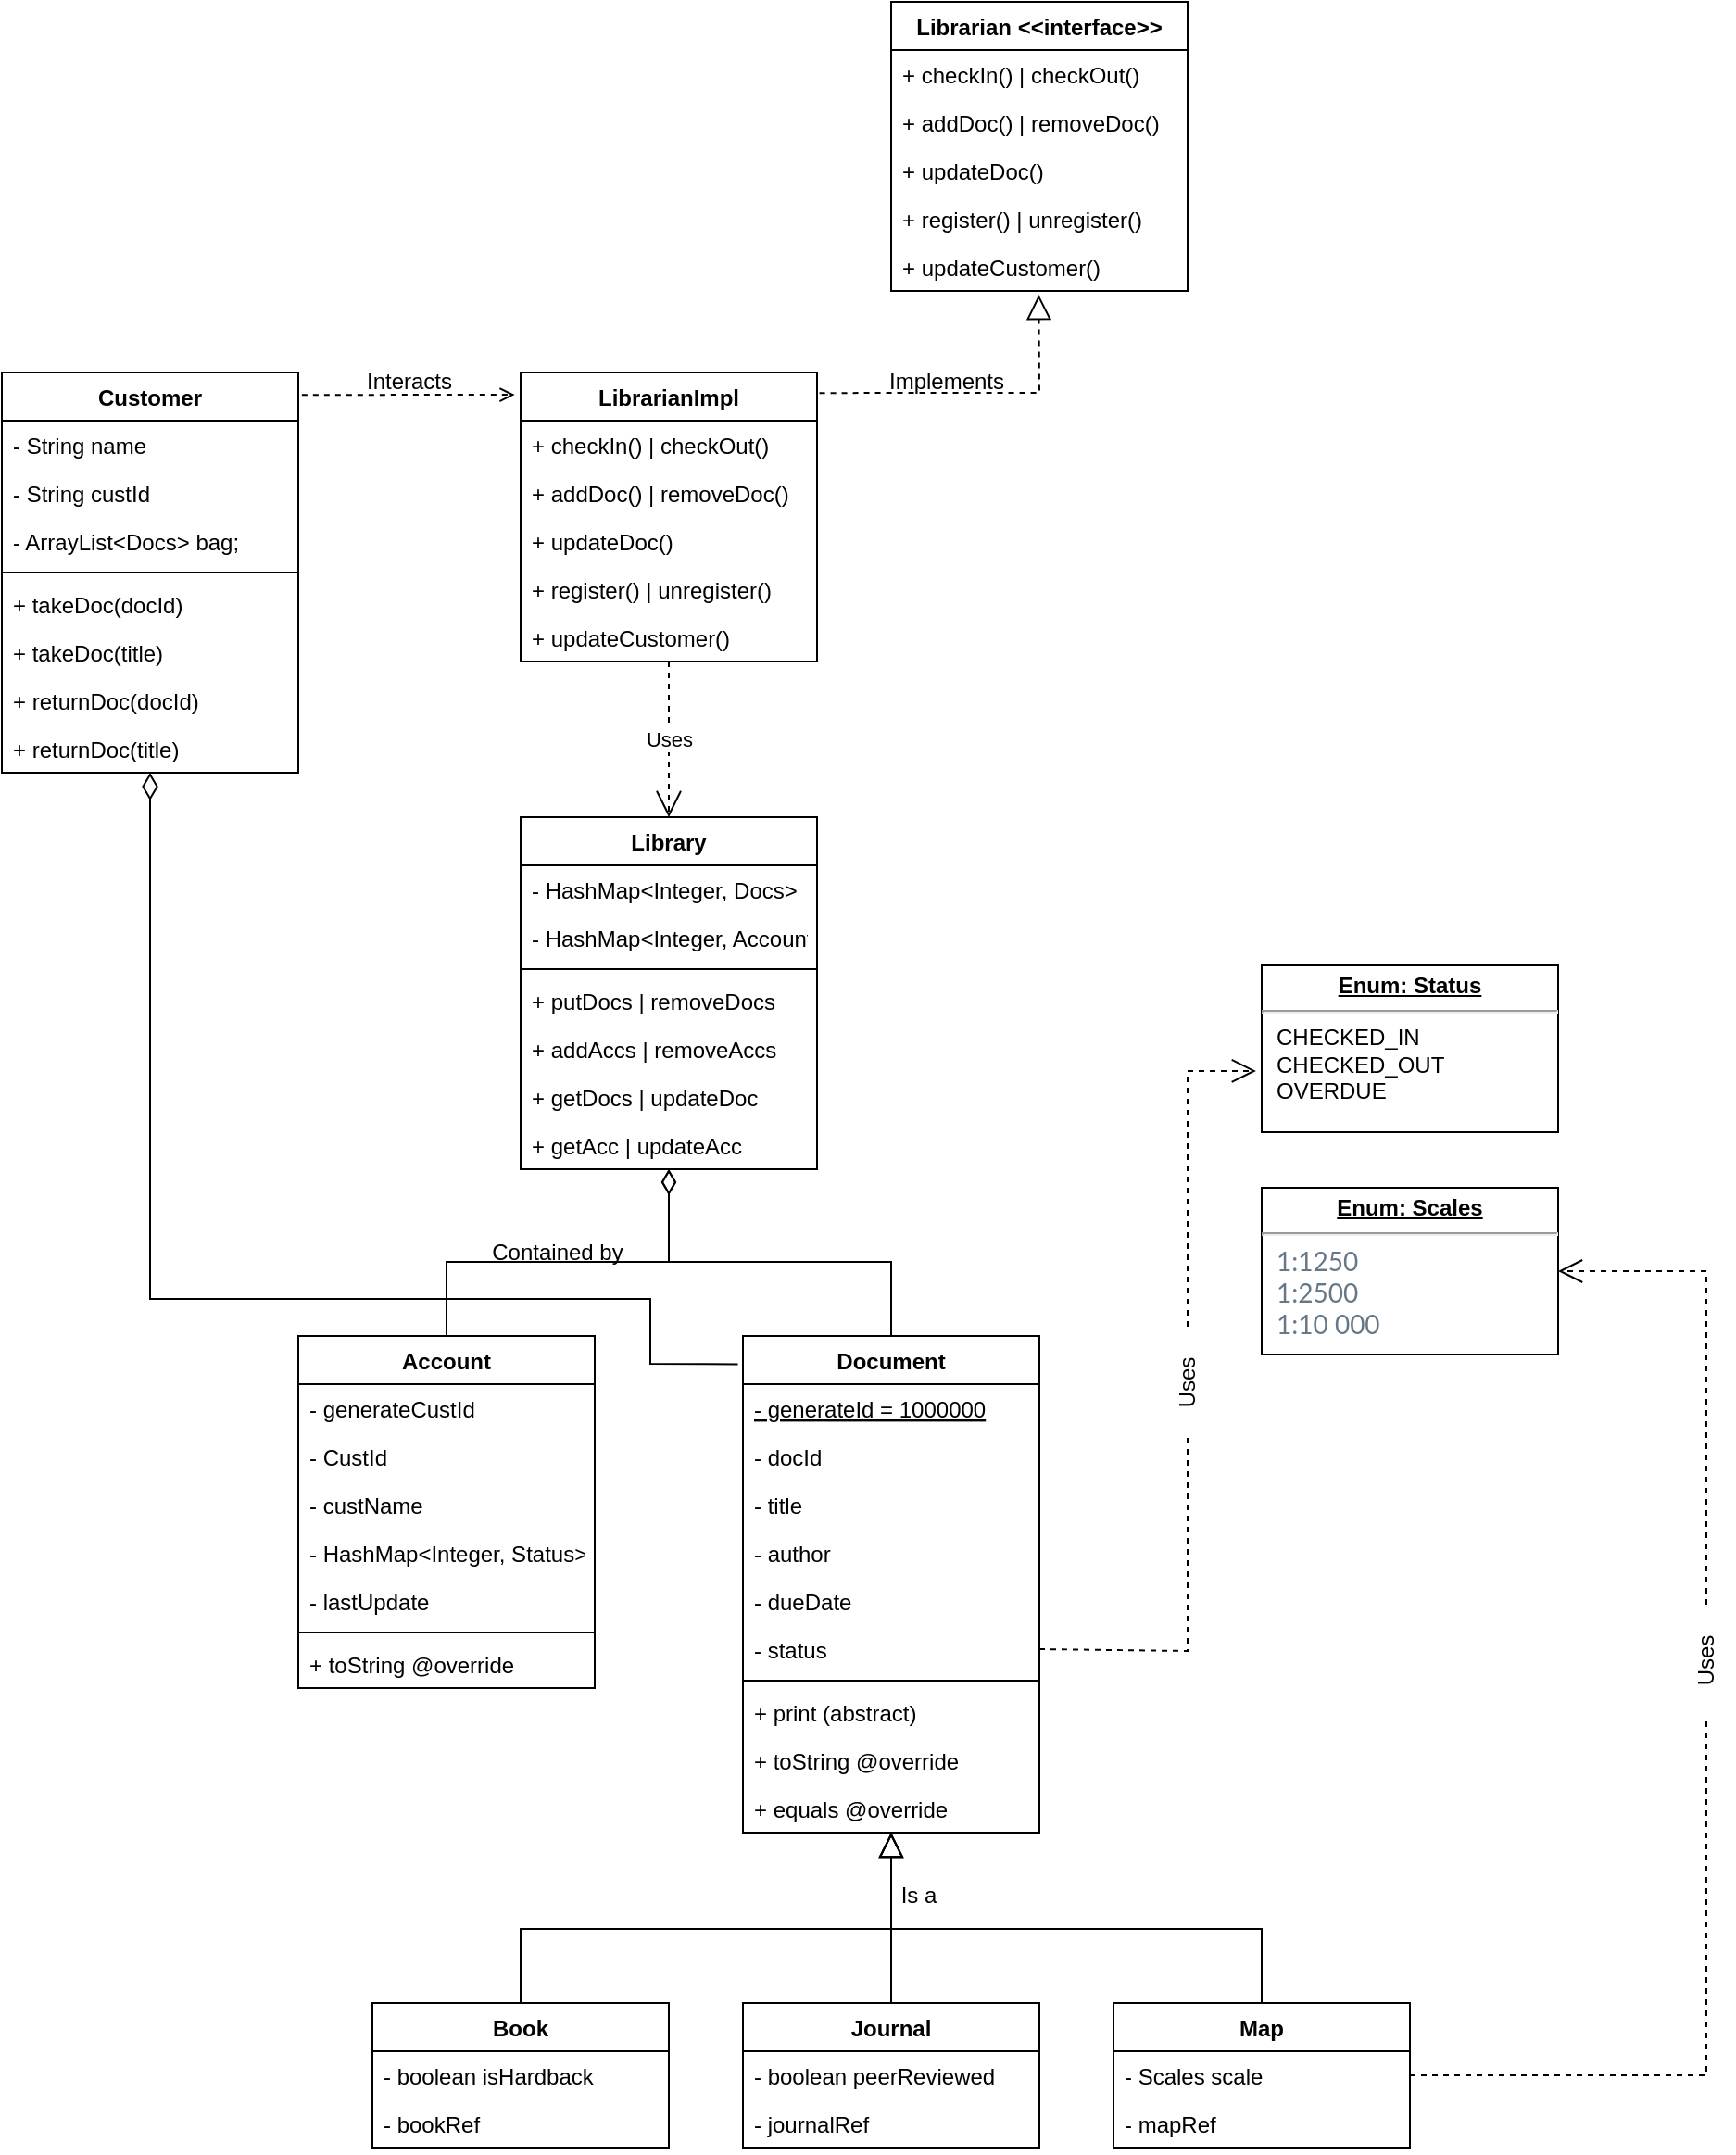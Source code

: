 <mxfile version="16.1.2" type="device"><diagram id="YGC1q1CPlXmNeeiA0mG6" name="Page-1"><mxGraphModel dx="1422" dy="865" grid="1" gridSize="10" guides="1" tooltips="1" connect="1" arrows="1" fold="1" page="1" pageScale="1" pageWidth="1169" pageHeight="1654" math="0" shadow="0"><root><mxCell id="0"/><mxCell id="1" parent="0"/><mxCell id="zjcs1UKqxZ7h9VppsZgr-33" style="edgeStyle=none;rounded=0;orthogonalLoop=1;jettySize=auto;html=1;entryX=0.498;entryY=1.079;entryDx=0;entryDy=0;entryPerimeter=0;dashed=1;endArrow=block;endFill=0;endSize=11;exitX=1.008;exitY=0.071;exitDx=0;exitDy=0;exitPerimeter=0;" edge="1" parent="1" source="zjcs1UKqxZ7h9VppsZgr-13" target="zjcs1UKqxZ7h9VppsZgr-32"><mxGeometry relative="1" as="geometry"><Array as="points"><mxPoint x="680" y="571"/></Array></mxGeometry></mxCell><mxCell id="zjcs1UKqxZ7h9VppsZgr-13" value="LibrarianImpl" style="swimlane;fontStyle=1;align=center;verticalAlign=top;childLayout=stackLayout;horizontal=1;startSize=26;horizontalStack=0;resizeParent=1;resizeParentMax=0;resizeLast=0;collapsible=1;marginBottom=0;" vertex="1" parent="1"><mxGeometry x="400" y="560" width="160" height="156" as="geometry"/></mxCell><mxCell id="zjcs1UKqxZ7h9VppsZgr-16" value="+ checkIn() | checkOut()" style="text;strokeColor=none;fillColor=none;align=left;verticalAlign=top;spacingLeft=4;spacingRight=4;overflow=hidden;rotatable=0;points=[[0,0.5],[1,0.5]];portConstraint=eastwest;" vertex="1" parent="zjcs1UKqxZ7h9VppsZgr-13"><mxGeometry y="26" width="160" height="26" as="geometry"/></mxCell><mxCell id="zjcs1UKqxZ7h9VppsZgr-17" value="+ addDoc() | removeDoc()" style="text;strokeColor=none;fillColor=none;align=left;verticalAlign=top;spacingLeft=4;spacingRight=4;overflow=hidden;rotatable=0;points=[[0,0.5],[1,0.5]];portConstraint=eastwest;" vertex="1" parent="zjcs1UKqxZ7h9VppsZgr-13"><mxGeometry y="52" width="160" height="26" as="geometry"/></mxCell><mxCell id="zjcs1UKqxZ7h9VppsZgr-18" value="+ updateDoc()" style="text;strokeColor=none;fillColor=none;align=left;verticalAlign=top;spacingLeft=4;spacingRight=4;overflow=hidden;rotatable=0;points=[[0,0.5],[1,0.5]];portConstraint=eastwest;" vertex="1" parent="zjcs1UKqxZ7h9VppsZgr-13"><mxGeometry y="78" width="160" height="26" as="geometry"/></mxCell><mxCell id="zjcs1UKqxZ7h9VppsZgr-19" value="+ register() | unregister()" style="text;strokeColor=none;fillColor=none;align=left;verticalAlign=top;spacingLeft=4;spacingRight=4;overflow=hidden;rotatable=0;points=[[0,0.5],[1,0.5]];portConstraint=eastwest;" vertex="1" parent="zjcs1UKqxZ7h9VppsZgr-13"><mxGeometry y="104" width="160" height="26" as="geometry"/></mxCell><mxCell id="zjcs1UKqxZ7h9VppsZgr-20" value="+ updateCustomer()" style="text;strokeColor=none;fillColor=none;align=left;verticalAlign=top;spacingLeft=4;spacingRight=4;overflow=hidden;rotatable=0;points=[[0,0.5],[1,0.5]];portConstraint=eastwest;" vertex="1" parent="zjcs1UKqxZ7h9VppsZgr-13"><mxGeometry y="130" width="160" height="26" as="geometry"/></mxCell><mxCell id="zjcs1UKqxZ7h9VppsZgr-25" value="Librarian &lt;&lt;interface&gt;&gt;" style="swimlane;fontStyle=1;align=center;verticalAlign=top;childLayout=stackLayout;horizontal=1;startSize=26;horizontalStack=0;resizeParent=1;resizeParentMax=0;resizeLast=0;collapsible=1;marginBottom=0;" vertex="1" parent="1"><mxGeometry x="600" y="360" width="160" height="156" as="geometry"/></mxCell><mxCell id="zjcs1UKqxZ7h9VppsZgr-28" value="+ checkIn() | checkOut()" style="text;strokeColor=none;fillColor=none;align=left;verticalAlign=top;spacingLeft=4;spacingRight=4;overflow=hidden;rotatable=0;points=[[0,0.5],[1,0.5]];portConstraint=eastwest;" vertex="1" parent="zjcs1UKqxZ7h9VppsZgr-25"><mxGeometry y="26" width="160" height="26" as="geometry"/></mxCell><mxCell id="zjcs1UKqxZ7h9VppsZgr-29" value="+ addDoc() | removeDoc()" style="text;strokeColor=none;fillColor=none;align=left;verticalAlign=top;spacingLeft=4;spacingRight=4;overflow=hidden;rotatable=0;points=[[0,0.5],[1,0.5]];portConstraint=eastwest;" vertex="1" parent="zjcs1UKqxZ7h9VppsZgr-25"><mxGeometry y="52" width="160" height="26" as="geometry"/></mxCell><mxCell id="zjcs1UKqxZ7h9VppsZgr-30" value="+ updateDoc()" style="text;strokeColor=none;fillColor=none;align=left;verticalAlign=top;spacingLeft=4;spacingRight=4;overflow=hidden;rotatable=0;points=[[0,0.5],[1,0.5]];portConstraint=eastwest;" vertex="1" parent="zjcs1UKqxZ7h9VppsZgr-25"><mxGeometry y="78" width="160" height="26" as="geometry"/></mxCell><mxCell id="zjcs1UKqxZ7h9VppsZgr-31" value="+ register() | unregister()" style="text;strokeColor=none;fillColor=none;align=left;verticalAlign=top;spacingLeft=4;spacingRight=4;overflow=hidden;rotatable=0;points=[[0,0.5],[1,0.5]];portConstraint=eastwest;" vertex="1" parent="zjcs1UKqxZ7h9VppsZgr-25"><mxGeometry y="104" width="160" height="26" as="geometry"/></mxCell><mxCell id="zjcs1UKqxZ7h9VppsZgr-32" value="+ updateCustomer()" style="text;strokeColor=none;fillColor=none;align=left;verticalAlign=top;spacingLeft=4;spacingRight=4;overflow=hidden;rotatable=0;points=[[0,0.5],[1,0.5]];portConstraint=eastwest;" vertex="1" parent="zjcs1UKqxZ7h9VppsZgr-25"><mxGeometry y="130" width="160" height="26" as="geometry"/></mxCell><mxCell id="zjcs1UKqxZ7h9VppsZgr-34" value="Uses" style="endArrow=open;endSize=12;dashed=1;html=1;rounded=0;entryX=0.5;entryY=0;entryDx=0;entryDy=0;" edge="1" parent="1" source="zjcs1UKqxZ7h9VppsZgr-20" target="zjcs1UKqxZ7h9VppsZgr-110"><mxGeometry width="160" relative="1" as="geometry"><mxPoint x="470" y="980" as="sourcePoint"/><mxPoint x="440" y="800.0" as="targetPoint"/></mxGeometry></mxCell><mxCell id="zjcs1UKqxZ7h9VppsZgr-45" style="edgeStyle=none;rounded=0;orthogonalLoop=1;jettySize=auto;html=1;entryX=-0.02;entryY=0.077;entryDx=0;entryDy=0;entryPerimeter=0;dashed=1;endArrow=open;endFill=0;exitX=1.012;exitY=0.056;exitDx=0;exitDy=0;exitPerimeter=0;" edge="1" parent="1" source="zjcs1UKqxZ7h9VppsZgr-37" target="zjcs1UKqxZ7h9VppsZgr-13"><mxGeometry relative="1" as="geometry"/></mxCell><mxCell id="zjcs1UKqxZ7h9VppsZgr-212" style="edgeStyle=none;rounded=0;orthogonalLoop=1;jettySize=auto;html=1;entryX=0.007;entryY=0.078;entryDx=0;entryDy=0;entryPerimeter=0;endArrow=none;endFill=0;endSize=11;strokeColor=none;startArrow=diamondThin;startFill=0;targetPerimeterSpacing=11;" edge="1" parent="1" source="zjcs1UKqxZ7h9VppsZgr-37" target="zjcs1UKqxZ7h9VppsZgr-170"><mxGeometry relative="1" as="geometry"><Array as="points"><mxPoint x="200" y="1060"/><mxPoint x="460" y="1060"/><mxPoint x="460" y="1101"/></Array></mxGeometry></mxCell><mxCell id="zjcs1UKqxZ7h9VppsZgr-214" style="edgeStyle=none;rounded=0;orthogonalLoop=1;jettySize=auto;html=1;entryX=-0.017;entryY=0.057;entryDx=0;entryDy=0;entryPerimeter=0;startArrow=diamondThin;startFill=0;endArrow=none;endFill=0;endSize=0;targetPerimeterSpacing=0;sourcePerimeterSpacing=0;startSize=12;" edge="1" parent="1" source="zjcs1UKqxZ7h9VppsZgr-37" target="zjcs1UKqxZ7h9VppsZgr-170"><mxGeometry relative="1" as="geometry"><Array as="points"><mxPoint x="200" y="1060"/><mxPoint x="470" y="1060"/><mxPoint x="470" y="1095"/></Array></mxGeometry></mxCell><mxCell id="zjcs1UKqxZ7h9VppsZgr-37" value="Customer" style="swimlane;fontStyle=1;align=center;verticalAlign=top;childLayout=stackLayout;horizontal=1;startSize=26;horizontalStack=0;resizeParent=1;resizeParentMax=0;resizeLast=0;collapsible=1;marginBottom=0;" vertex="1" parent="1"><mxGeometry x="120" y="560" width="160" height="216" as="geometry"/></mxCell><mxCell id="zjcs1UKqxZ7h9VppsZgr-38" value="- String name" style="text;strokeColor=none;fillColor=none;align=left;verticalAlign=top;spacingLeft=4;spacingRight=4;overflow=hidden;rotatable=0;points=[[0,0.5],[1,0.5]];portConstraint=eastwest;" vertex="1" parent="zjcs1UKqxZ7h9VppsZgr-37"><mxGeometry y="26" width="160" height="26" as="geometry"/></mxCell><mxCell id="zjcs1UKqxZ7h9VppsZgr-42" value="- String custId" style="text;strokeColor=none;fillColor=none;align=left;verticalAlign=top;spacingLeft=4;spacingRight=4;overflow=hidden;rotatable=0;points=[[0,0.5],[1,0.5]];portConstraint=eastwest;" vertex="1" parent="zjcs1UKqxZ7h9VppsZgr-37"><mxGeometry y="52" width="160" height="26" as="geometry"/></mxCell><mxCell id="zjcs1UKqxZ7h9VppsZgr-44" value="- ArrayList&lt;Docs&gt; bag;" style="text;strokeColor=none;fillColor=none;align=left;verticalAlign=top;spacingLeft=4;spacingRight=4;overflow=hidden;rotatable=0;points=[[0,0.5],[1,0.5]];portConstraint=eastwest;" vertex="1" parent="zjcs1UKqxZ7h9VppsZgr-37"><mxGeometry y="78" width="160" height="26" as="geometry"/></mxCell><mxCell id="zjcs1UKqxZ7h9VppsZgr-39" value="" style="line;strokeWidth=1;fillColor=none;align=left;verticalAlign=middle;spacingTop=-1;spacingLeft=3;spacingRight=3;rotatable=0;labelPosition=right;points=[];portConstraint=eastwest;" vertex="1" parent="zjcs1UKqxZ7h9VppsZgr-37"><mxGeometry y="104" width="160" height="8" as="geometry"/></mxCell><mxCell id="zjcs1UKqxZ7h9VppsZgr-40" value="+ takeDoc(docId)" style="text;strokeColor=none;fillColor=none;align=left;verticalAlign=top;spacingLeft=4;spacingRight=4;overflow=hidden;rotatable=0;points=[[0,0.5],[1,0.5]];portConstraint=eastwest;" vertex="1" parent="zjcs1UKqxZ7h9VppsZgr-37"><mxGeometry y="112" width="160" height="26" as="geometry"/></mxCell><mxCell id="zjcs1UKqxZ7h9VppsZgr-43" value="+ takeDoc(title)" style="text;strokeColor=none;fillColor=none;align=left;verticalAlign=top;spacingLeft=4;spacingRight=4;overflow=hidden;rotatable=0;points=[[0,0.5],[1,0.5]];portConstraint=eastwest;" vertex="1" parent="zjcs1UKqxZ7h9VppsZgr-37"><mxGeometry y="138" width="160" height="26" as="geometry"/></mxCell><mxCell id="zjcs1UKqxZ7h9VppsZgr-48" value="+ returnDoc(docId)" style="text;strokeColor=none;fillColor=none;align=left;verticalAlign=top;spacingLeft=4;spacingRight=4;overflow=hidden;rotatable=0;points=[[0,0.5],[1,0.5]];portConstraint=eastwest;" vertex="1" parent="zjcs1UKqxZ7h9VppsZgr-37"><mxGeometry y="164" width="160" height="26" as="geometry"/></mxCell><mxCell id="zjcs1UKqxZ7h9VppsZgr-47" value="+ returnDoc(title)" style="text;strokeColor=none;fillColor=none;align=left;verticalAlign=top;spacingLeft=4;spacingRight=4;overflow=hidden;rotatable=0;points=[[0,0.5],[1,0.5]];portConstraint=eastwest;" vertex="1" parent="zjcs1UKqxZ7h9VppsZgr-37"><mxGeometry y="190" width="160" height="26" as="geometry"/></mxCell><mxCell id="zjcs1UKqxZ7h9VppsZgr-46" value="Interacts" style="text;html=1;strokeColor=none;fillColor=none;align=center;verticalAlign=middle;whiteSpace=wrap;rounded=0;" vertex="1" parent="1"><mxGeometry x="310" y="550" width="60" height="30" as="geometry"/></mxCell><mxCell id="zjcs1UKqxZ7h9VppsZgr-84" style="edgeStyle=none;rounded=0;orthogonalLoop=1;jettySize=auto;html=1;endArrow=diamondThin;endFill=0;endSize=11;entryX=0.5;entryY=1;entryDx=0;entryDy=0;exitX=0.5;exitY=0;exitDx=0;exitDy=0;" edge="1" parent="1" source="zjcs1UKqxZ7h9VppsZgr-199" target="zjcs1UKqxZ7h9VppsZgr-110"><mxGeometry relative="1" as="geometry"><mxPoint x="360" y="1080" as="sourcePoint"/><mxPoint x="480" y="878" as="targetPoint"/><Array as="points"><mxPoint x="360" y="1040"/><mxPoint x="480" y="1040"/></Array></mxGeometry></mxCell><mxCell id="zjcs1UKqxZ7h9VppsZgr-85" style="edgeStyle=none;rounded=0;orthogonalLoop=1;jettySize=auto;html=1;endArrow=diamondThin;endFill=0;endSize=11;entryX=0.5;entryY=1;entryDx=0;entryDy=0;" edge="1" parent="1" target="zjcs1UKqxZ7h9VppsZgr-110"><mxGeometry relative="1" as="geometry"><mxPoint x="480" y="878" as="targetPoint"/><mxPoint x="600" y="1080" as="sourcePoint"/><Array as="points"><mxPoint x="600" y="1040"/><mxPoint x="480" y="1040"/></Array></mxGeometry></mxCell><mxCell id="zjcs1UKqxZ7h9VppsZgr-139" style="edgeStyle=none;rounded=0;orthogonalLoop=1;jettySize=auto;html=1;endArrow=block;endFill=0;endSize=11;" edge="1" parent="1" source="zjcs1UKqxZ7h9VppsZgr-86" target="zjcs1UKqxZ7h9VppsZgr-189"><mxGeometry relative="1" as="geometry"><mxPoint x="600" y="1314.0" as="targetPoint"/><Array as="points"><mxPoint x="400" y="1400"/><mxPoint x="600" y="1400"/></Array></mxGeometry></mxCell><mxCell id="zjcs1UKqxZ7h9VppsZgr-86" value="Book" style="swimlane;fontStyle=1;align=center;verticalAlign=top;childLayout=stackLayout;horizontal=1;startSize=26;horizontalStack=0;resizeParent=1;resizeParentMax=0;resizeLast=0;collapsible=1;marginBottom=0;" vertex="1" parent="1"><mxGeometry x="320" y="1440" width="160" height="78" as="geometry"/></mxCell><mxCell id="zjcs1UKqxZ7h9VppsZgr-131" value="- boolean isHardback" style="text;strokeColor=none;fillColor=none;align=left;verticalAlign=top;spacingLeft=4;spacingRight=4;overflow=hidden;rotatable=0;points=[[0,0.5],[1,0.5]];portConstraint=eastwest;" vertex="1" parent="zjcs1UKqxZ7h9VppsZgr-86"><mxGeometry y="26" width="160" height="26" as="geometry"/></mxCell><mxCell id="zjcs1UKqxZ7h9VppsZgr-87" value="- bookRef" style="text;strokeColor=none;fillColor=none;align=left;verticalAlign=top;spacingLeft=4;spacingRight=4;overflow=hidden;rotatable=0;points=[[0,0.5],[1,0.5]];portConstraint=eastwest;" vertex="1" parent="zjcs1UKqxZ7h9VppsZgr-86"><mxGeometry y="52" width="160" height="26" as="geometry"/></mxCell><mxCell id="zjcs1UKqxZ7h9VppsZgr-141" style="edgeStyle=none;rounded=0;orthogonalLoop=1;jettySize=auto;html=1;endArrow=block;endFill=0;endSize=11;" edge="1" parent="1" source="zjcs1UKqxZ7h9VppsZgr-90" target="zjcs1UKqxZ7h9VppsZgr-189"><mxGeometry relative="1" as="geometry"><mxPoint x="600" y="1314.0" as="targetPoint"/></mxGeometry></mxCell><mxCell id="zjcs1UKqxZ7h9VppsZgr-90" value="Journal" style="swimlane;fontStyle=1;align=center;verticalAlign=top;childLayout=stackLayout;horizontal=1;startSize=26;horizontalStack=0;resizeParent=1;resizeParentMax=0;resizeLast=0;collapsible=1;marginBottom=0;" vertex="1" parent="1"><mxGeometry x="520" y="1440" width="160" height="78" as="geometry"/></mxCell><mxCell id="zjcs1UKqxZ7h9VppsZgr-134" value="- boolean peerReviewed" style="text;strokeColor=none;fillColor=none;align=left;verticalAlign=top;spacingLeft=4;spacingRight=4;overflow=hidden;rotatable=0;points=[[0,0.5],[1,0.5]];portConstraint=eastwest;" vertex="1" parent="zjcs1UKqxZ7h9VppsZgr-90"><mxGeometry y="26" width="160" height="26" as="geometry"/></mxCell><mxCell id="zjcs1UKqxZ7h9VppsZgr-105" value="- journalRef" style="text;strokeColor=none;fillColor=none;align=left;verticalAlign=top;spacingLeft=4;spacingRight=4;overflow=hidden;rotatable=0;points=[[0,0.5],[1,0.5]];portConstraint=eastwest;" vertex="1" parent="zjcs1UKqxZ7h9VppsZgr-90"><mxGeometry y="52" width="160" height="26" as="geometry"/></mxCell><mxCell id="zjcs1UKqxZ7h9VppsZgr-140" style="edgeStyle=none;rounded=0;orthogonalLoop=1;jettySize=auto;html=1;endArrow=block;endFill=0;endSize=11;" edge="1" parent="1" source="zjcs1UKqxZ7h9VppsZgr-94" target="zjcs1UKqxZ7h9VppsZgr-189"><mxGeometry relative="1" as="geometry"><mxPoint x="600" y="1314.0" as="targetPoint"/><Array as="points"><mxPoint x="800" y="1400"/><mxPoint x="600" y="1400"/></Array></mxGeometry></mxCell><mxCell id="zjcs1UKqxZ7h9VppsZgr-94" value="Map" style="swimlane;fontStyle=1;align=center;verticalAlign=top;childLayout=stackLayout;horizontal=1;startSize=26;horizontalStack=0;resizeParent=1;resizeParentMax=0;resizeLast=0;collapsible=1;marginBottom=0;" vertex="1" parent="1"><mxGeometry x="720" y="1440" width="160" height="78" as="geometry"/></mxCell><mxCell id="zjcs1UKqxZ7h9VppsZgr-135" value="- Scales scale" style="text;strokeColor=none;fillColor=none;align=left;verticalAlign=top;spacingLeft=4;spacingRight=4;overflow=hidden;rotatable=0;points=[[0,0.5],[1,0.5]];portConstraint=eastwest;" vertex="1" parent="zjcs1UKqxZ7h9VppsZgr-94"><mxGeometry y="26" width="160" height="26" as="geometry"/></mxCell><mxCell id="zjcs1UKqxZ7h9VppsZgr-95" value="- mapRef" style="text;strokeColor=none;fillColor=none;align=left;verticalAlign=top;spacingLeft=4;spacingRight=4;overflow=hidden;rotatable=0;points=[[0,0.5],[1,0.5]];portConstraint=eastwest;" vertex="1" parent="zjcs1UKqxZ7h9VppsZgr-94"><mxGeometry y="52" width="160" height="26" as="geometry"/></mxCell><mxCell id="zjcs1UKqxZ7h9VppsZgr-102" value="&lt;p style=&quot;margin: 0px ; margin-top: 4px ; text-align: center ; text-decoration: underline&quot;&gt;&lt;b&gt;Enum: Status&lt;/b&gt;&lt;/p&gt;&lt;hr&gt;&lt;p style=&quot;margin: 0px ; margin-left: 8px&quot;&gt;CHECKED_IN&lt;br&gt;CHECKED_OUT&lt;br&gt;OVERDUE&lt;/p&gt;" style="verticalAlign=top;align=left;overflow=fill;fontSize=12;fontFamily=Helvetica;html=1;" vertex="1" parent="1"><mxGeometry x="800" y="880" width="160" height="90" as="geometry"/></mxCell><mxCell id="zjcs1UKqxZ7h9VppsZgr-106" value="&lt;p style=&quot;margin: 0px ; margin-top: 4px ; text-align: center ; text-decoration: underline&quot;&gt;&lt;b&gt;Enum: Scales&lt;/b&gt;&lt;/p&gt;&lt;hr&gt;&lt;p style=&quot;margin: 0px ; margin-left: 8px&quot;&gt;&lt;span style=&quot;color: rgb(102 , 119 , 136) ; font-family: &amp;#34;lato&amp;#34; , &amp;#34;arial&amp;#34; , sans-serif ; font-size: 14px ; background-color: rgb(255 , 255 , 255)&quot;&gt;1:1250&lt;/span&gt;&lt;br&gt;&lt;/p&gt;&lt;p style=&quot;margin: 0px ; margin-left: 8px&quot;&gt;&lt;span style=&quot;color: rgb(102 , 119 , 136) ; font-family: &amp;#34;lato&amp;#34; , &amp;#34;arial&amp;#34; , sans-serif ; font-size: 14px ; background-color: rgb(255 , 255 , 255)&quot;&gt;1:2500&lt;/span&gt;&lt;span style=&quot;color: rgb(102 , 119 , 136) ; font-family: &amp;#34;lato&amp;#34; , &amp;#34;arial&amp;#34; , sans-serif ; font-size: 14px ; background-color: rgb(255 , 255 , 255)&quot;&gt;&lt;br&gt;&lt;/span&gt;&lt;/p&gt;&lt;p style=&quot;margin: 0px ; margin-left: 8px&quot;&gt;&lt;span style=&quot;color: rgb(102 , 119 , 136) ; font-family: &amp;#34;lato&amp;#34; , &amp;#34;arial&amp;#34; , sans-serif ; font-size: 14px ; background-color: rgb(255 , 255 , 255)&quot;&gt;1:10&amp;nbsp;000&lt;/span&gt;&lt;span style=&quot;color: rgb(102 , 119 , 136) ; font-family: &amp;#34;lato&amp;#34; , &amp;#34;arial&amp;#34; , sans-serif ; font-size: 14px ; background-color: rgb(255 , 255 , 255)&quot;&gt;&lt;br&gt;&lt;/span&gt;&lt;/p&gt;" style="verticalAlign=top;align=left;overflow=fill;fontSize=12;fontFamily=Helvetica;html=1;" vertex="1" parent="1"><mxGeometry x="800" y="1000" width="160" height="90" as="geometry"/></mxCell><mxCell id="zjcs1UKqxZ7h9VppsZgr-110" value="Library" style="swimlane;fontStyle=1;align=center;verticalAlign=top;childLayout=stackLayout;horizontal=1;startSize=26;horizontalStack=0;resizeParent=1;resizeParentMax=0;resizeLast=0;collapsible=1;marginBottom=0;" vertex="1" parent="1"><mxGeometry x="400" y="800" width="160" height="190" as="geometry"/></mxCell><mxCell id="zjcs1UKqxZ7h9VppsZgr-111" value="- HashMap&lt;Integer, Docs&gt;" style="text;strokeColor=none;fillColor=none;align=left;verticalAlign=top;spacingLeft=4;spacingRight=4;overflow=hidden;rotatable=0;points=[[0,0.5],[1,0.5]];portConstraint=eastwest;" vertex="1" parent="zjcs1UKqxZ7h9VppsZgr-110"><mxGeometry y="26" width="160" height="26" as="geometry"/></mxCell><mxCell id="zjcs1UKqxZ7h9VppsZgr-114" value="- HashMap&lt;Integer, Account&gt;" style="text;strokeColor=none;fillColor=none;align=left;verticalAlign=top;spacingLeft=4;spacingRight=4;overflow=hidden;rotatable=0;points=[[0,0.5],[1,0.5]];portConstraint=eastwest;" vertex="1" parent="zjcs1UKqxZ7h9VppsZgr-110"><mxGeometry y="52" width="160" height="26" as="geometry"/></mxCell><mxCell id="zjcs1UKqxZ7h9VppsZgr-112" value="" style="line;strokeWidth=1;fillColor=none;align=left;verticalAlign=middle;spacingTop=-1;spacingLeft=3;spacingRight=3;rotatable=0;labelPosition=right;points=[];portConstraint=eastwest;" vertex="1" parent="zjcs1UKqxZ7h9VppsZgr-110"><mxGeometry y="78" width="160" height="8" as="geometry"/></mxCell><mxCell id="zjcs1UKqxZ7h9VppsZgr-113" value="+ putDocs | removeDocs" style="text;strokeColor=none;fillColor=none;align=left;verticalAlign=top;spacingLeft=4;spacingRight=4;overflow=hidden;rotatable=0;points=[[0,0.5],[1,0.5]];portConstraint=eastwest;" vertex="1" parent="zjcs1UKqxZ7h9VppsZgr-110"><mxGeometry y="86" width="160" height="26" as="geometry"/></mxCell><mxCell id="zjcs1UKqxZ7h9VppsZgr-115" value="+ addAccs | removeAccs" style="text;strokeColor=none;fillColor=none;align=left;verticalAlign=top;spacingLeft=4;spacingRight=4;overflow=hidden;rotatable=0;points=[[0,0.5],[1,0.5]];portConstraint=eastwest;" vertex="1" parent="zjcs1UKqxZ7h9VppsZgr-110"><mxGeometry y="112" width="160" height="26" as="geometry"/></mxCell><mxCell id="zjcs1UKqxZ7h9VppsZgr-118" value="+ getDocs | updateDoc" style="text;strokeColor=none;fillColor=none;align=left;verticalAlign=top;spacingLeft=4;spacingRight=4;overflow=hidden;rotatable=0;points=[[0,0.5],[1,0.5]];portConstraint=eastwest;" vertex="1" parent="zjcs1UKqxZ7h9VppsZgr-110"><mxGeometry y="138" width="160" height="26" as="geometry"/></mxCell><mxCell id="zjcs1UKqxZ7h9VppsZgr-116" value="+ getAcc | updateAcc" style="text;strokeColor=none;fillColor=none;align=left;verticalAlign=top;spacingLeft=4;spacingRight=4;overflow=hidden;rotatable=0;points=[[0,0.5],[1,0.5]];portConstraint=eastwest;" vertex="1" parent="zjcs1UKqxZ7h9VppsZgr-110"><mxGeometry y="164" width="160" height="26" as="geometry"/></mxCell><mxCell id="zjcs1UKqxZ7h9VppsZgr-124" style="edgeStyle=none;rounded=0;orthogonalLoop=1;jettySize=auto;html=1;entryX=-0.019;entryY=0.633;entryDx=0;entryDy=0;entryPerimeter=0;endArrow=open;endFill=0;endSize=11;dashed=1;exitX=1;exitY=0.5;exitDx=0;exitDy=0;startArrow=none;" edge="1" parent="1" source="zjcs1UKqxZ7h9VppsZgr-190" target="zjcs1UKqxZ7h9VppsZgr-102"><mxGeometry relative="1" as="geometry"><mxPoint x="680.0" y="1301.0" as="sourcePoint"/><Array as="points"><mxPoint x="760" y="937"/></Array></mxGeometry></mxCell><mxCell id="zjcs1UKqxZ7h9VppsZgr-170" value="Document" style="swimlane;fontStyle=1;align=center;verticalAlign=top;childLayout=stackLayout;horizontal=1;startSize=26;horizontalStack=0;resizeParent=1;resizeParentMax=0;resizeLast=0;collapsible=1;marginBottom=0;fillColor=none;" vertex="1" parent="1"><mxGeometry x="520" y="1080" width="160" height="268" as="geometry"/></mxCell><mxCell id="zjcs1UKqxZ7h9VppsZgr-188" value="- generateId = 1000000" style="text;strokeColor=none;fillColor=none;align=left;verticalAlign=top;spacingLeft=4;spacingRight=4;overflow=hidden;rotatable=0;points=[[0,0.5],[1,0.5]];portConstraint=eastwest;fontStyle=4" vertex="1" parent="zjcs1UKqxZ7h9VppsZgr-170"><mxGeometry y="26" width="160" height="26" as="geometry"/></mxCell><mxCell id="zjcs1UKqxZ7h9VppsZgr-181" value="- docId" style="text;strokeColor=none;fillColor=none;align=left;verticalAlign=top;spacingLeft=4;spacingRight=4;overflow=hidden;rotatable=0;points=[[0,0.5],[1,0.5]];portConstraint=eastwest;" vertex="1" parent="zjcs1UKqxZ7h9VppsZgr-170"><mxGeometry y="52" width="160" height="26" as="geometry"/></mxCell><mxCell id="zjcs1UKqxZ7h9VppsZgr-182" value="- title" style="text;strokeColor=none;fillColor=none;align=left;verticalAlign=top;spacingLeft=4;spacingRight=4;overflow=hidden;rotatable=0;points=[[0,0.5],[1,0.5]];portConstraint=eastwest;" vertex="1" parent="zjcs1UKqxZ7h9VppsZgr-170"><mxGeometry y="78" width="160" height="26" as="geometry"/></mxCell><mxCell id="zjcs1UKqxZ7h9VppsZgr-183" value="- author" style="text;strokeColor=none;fillColor=none;align=left;verticalAlign=top;spacingLeft=4;spacingRight=4;overflow=hidden;rotatable=0;points=[[0,0.5],[1,0.5]];portConstraint=eastwest;" vertex="1" parent="zjcs1UKqxZ7h9VppsZgr-170"><mxGeometry y="104" width="160" height="26" as="geometry"/></mxCell><mxCell id="zjcs1UKqxZ7h9VppsZgr-184" value="- dueDate" style="text;strokeColor=none;fillColor=none;align=left;verticalAlign=top;spacingLeft=4;spacingRight=4;overflow=hidden;rotatable=0;points=[[0,0.5],[1,0.5]];portConstraint=eastwest;" vertex="1" parent="zjcs1UKqxZ7h9VppsZgr-170"><mxGeometry y="130" width="160" height="26" as="geometry"/></mxCell><mxCell id="zjcs1UKqxZ7h9VppsZgr-185" value="- status" style="text;strokeColor=none;fillColor=none;align=left;verticalAlign=top;spacingLeft=4;spacingRight=4;overflow=hidden;rotatable=0;points=[[0,0.5],[1,0.5]];portConstraint=eastwest;" vertex="1" parent="zjcs1UKqxZ7h9VppsZgr-170"><mxGeometry y="156" width="160" height="26" as="geometry"/></mxCell><mxCell id="zjcs1UKqxZ7h9VppsZgr-172" value="" style="line;strokeWidth=1;fillColor=none;align=left;verticalAlign=middle;spacingTop=-1;spacingLeft=3;spacingRight=3;rotatable=0;labelPosition=right;points=[];portConstraint=eastwest;" vertex="1" parent="zjcs1UKqxZ7h9VppsZgr-170"><mxGeometry y="182" width="160" height="8" as="geometry"/></mxCell><mxCell id="zjcs1UKqxZ7h9VppsZgr-209" value="+ print (abstract)" style="text;strokeColor=none;fillColor=none;align=left;verticalAlign=top;spacingLeft=4;spacingRight=4;overflow=hidden;rotatable=0;points=[[0,0.5],[1,0.5]];portConstraint=eastwest;" vertex="1" parent="zjcs1UKqxZ7h9VppsZgr-170"><mxGeometry y="190" width="160" height="26" as="geometry"/></mxCell><mxCell id="zjcs1UKqxZ7h9VppsZgr-173" value="+ toString @override" style="text;strokeColor=none;fillColor=none;align=left;verticalAlign=top;spacingLeft=4;spacingRight=4;overflow=hidden;rotatable=0;points=[[0,0.5],[1,0.5]];portConstraint=eastwest;" vertex="1" parent="zjcs1UKqxZ7h9VppsZgr-170"><mxGeometry y="216" width="160" height="26" as="geometry"/></mxCell><mxCell id="zjcs1UKqxZ7h9VppsZgr-189" value="+ equals @override" style="text;strokeColor=none;fillColor=none;align=left;verticalAlign=top;spacingLeft=4;spacingRight=4;overflow=hidden;rotatable=0;points=[[0,0.5],[1,0.5]];portConstraint=eastwest;" vertex="1" parent="zjcs1UKqxZ7h9VppsZgr-170"><mxGeometry y="242" width="160" height="26" as="geometry"/></mxCell><mxCell id="zjcs1UKqxZ7h9VppsZgr-190" value="Uses" style="text;html=1;strokeColor=none;fillColor=none;align=center;verticalAlign=middle;whiteSpace=wrap;rounded=0;rotation=-90;" vertex="1" parent="1"><mxGeometry x="730" y="1090" width="60" height="30" as="geometry"/></mxCell><mxCell id="zjcs1UKqxZ7h9VppsZgr-191" value="" style="edgeStyle=none;rounded=0;orthogonalLoop=1;jettySize=auto;html=1;endArrow=none;endFill=0;endSize=11;dashed=1;exitX=1;exitY=0.5;exitDx=0;exitDy=0;" edge="1" parent="1" source="zjcs1UKqxZ7h9VppsZgr-185" target="zjcs1UKqxZ7h9VppsZgr-190"><mxGeometry relative="1" as="geometry"><mxPoint x="680" y="1249" as="sourcePoint"/><mxPoint x="760" y="1130" as="targetPoint"/><Array as="points"><mxPoint x="760" y="1250"/></Array></mxGeometry></mxCell><mxCell id="zjcs1UKqxZ7h9VppsZgr-193" value="" style="edgeStyle=none;rounded=0;orthogonalLoop=1;jettySize=auto;html=1;dashed=1;endArrow=open;endFill=0;endSize=11;exitX=1;exitY=0.5;exitDx=0;exitDy=0;" edge="1" parent="1" source="zjcs1UKqxZ7h9VppsZgr-135" target="zjcs1UKqxZ7h9VppsZgr-106"><mxGeometry relative="1" as="geometry"><mxPoint x="880" y="1479" as="sourcePoint"/><mxPoint x="990" y="1060" as="targetPoint"/><Array as="points"><mxPoint x="1040" y="1479"/><mxPoint x="1040" y="1045"/></Array></mxGeometry></mxCell><mxCell id="zjcs1UKqxZ7h9VppsZgr-192" value="Uses" style="text;html=1;align=center;verticalAlign=middle;whiteSpace=wrap;rounded=0;rotation=-90;fillColor=#FFFFFF;" vertex="1" parent="1"><mxGeometry x="1010" y="1240" width="60" height="30" as="geometry"/></mxCell><mxCell id="zjcs1UKqxZ7h9VppsZgr-194" value="Implements" style="text;html=1;strokeColor=none;fillColor=none;align=center;verticalAlign=middle;whiteSpace=wrap;rounded=0;" vertex="1" parent="1"><mxGeometry x="600" y="550" width="60" height="30" as="geometry"/></mxCell><mxCell id="zjcs1UKqxZ7h9VppsZgr-195" value="Contained by" style="text;html=1;strokeColor=none;fillColor=none;align=center;verticalAlign=middle;whiteSpace=wrap;rounded=0;" vertex="1" parent="1"><mxGeometry x="380" y="1020" width="80" height="30" as="geometry"/></mxCell><mxCell id="zjcs1UKqxZ7h9VppsZgr-198" value="Is a" style="text;html=1;strokeColor=none;fillColor=none;align=center;verticalAlign=middle;whiteSpace=wrap;rounded=0;" vertex="1" parent="1"><mxGeometry x="585" y="1367" width="60" height="30" as="geometry"/></mxCell><mxCell id="zjcs1UKqxZ7h9VppsZgr-199" value="Account" style="swimlane;fontStyle=1;align=center;verticalAlign=top;childLayout=stackLayout;horizontal=1;startSize=26;horizontalStack=0;resizeParent=1;resizeParentMax=0;resizeLast=0;collapsible=1;marginBottom=0;fillColor=#FFFFFF;" vertex="1" parent="1"><mxGeometry x="280" y="1080" width="160" height="190" as="geometry"/></mxCell><mxCell id="zjcs1UKqxZ7h9VppsZgr-210" value="- generateCustId" style="text;strokeColor=none;fillColor=none;align=left;verticalAlign=top;spacingLeft=4;spacingRight=4;overflow=hidden;rotatable=0;points=[[0,0.5],[1,0.5]];portConstraint=eastwest;" vertex="1" parent="zjcs1UKqxZ7h9VppsZgr-199"><mxGeometry y="26" width="160" height="26" as="geometry"/></mxCell><mxCell id="zjcs1UKqxZ7h9VppsZgr-203" value="- CustId" style="text;strokeColor=none;fillColor=none;align=left;verticalAlign=top;spacingLeft=4;spacingRight=4;overflow=hidden;rotatable=0;points=[[0,0.5],[1,0.5]];portConstraint=eastwest;" vertex="1" parent="zjcs1UKqxZ7h9VppsZgr-199"><mxGeometry y="52" width="160" height="26" as="geometry"/></mxCell><mxCell id="zjcs1UKqxZ7h9VppsZgr-204" value="- custName" style="text;strokeColor=none;fillColor=none;align=left;verticalAlign=top;spacingLeft=4;spacingRight=4;overflow=hidden;rotatable=0;points=[[0,0.5],[1,0.5]];portConstraint=eastwest;" vertex="1" parent="zjcs1UKqxZ7h9VppsZgr-199"><mxGeometry y="78" width="160" height="26" as="geometry"/></mxCell><mxCell id="zjcs1UKqxZ7h9VppsZgr-205" value="- HashMap&lt;Integer, Status&gt;" style="text;strokeColor=none;fillColor=none;align=left;verticalAlign=top;spacingLeft=4;spacingRight=4;overflow=hidden;rotatable=0;points=[[0,0.5],[1,0.5]];portConstraint=eastwest;" vertex="1" parent="zjcs1UKqxZ7h9VppsZgr-199"><mxGeometry y="104" width="160" height="26" as="geometry"/></mxCell><mxCell id="zjcs1UKqxZ7h9VppsZgr-206" value="- lastUpdate" style="text;strokeColor=none;fillColor=none;align=left;verticalAlign=top;spacingLeft=4;spacingRight=4;overflow=hidden;rotatable=0;points=[[0,0.5],[1,0.5]];portConstraint=eastwest;" vertex="1" parent="zjcs1UKqxZ7h9VppsZgr-199"><mxGeometry y="130" width="160" height="26" as="geometry"/></mxCell><mxCell id="zjcs1UKqxZ7h9VppsZgr-201" value="" style="line;strokeWidth=1;fillColor=none;align=left;verticalAlign=middle;spacingTop=-1;spacingLeft=3;spacingRight=3;rotatable=0;labelPosition=right;points=[];portConstraint=eastwest;" vertex="1" parent="zjcs1UKqxZ7h9VppsZgr-199"><mxGeometry y="156" width="160" height="8" as="geometry"/></mxCell><mxCell id="zjcs1UKqxZ7h9VppsZgr-202" value="+ toString @override" style="text;strokeColor=none;fillColor=none;align=left;verticalAlign=top;spacingLeft=4;spacingRight=4;overflow=hidden;rotatable=0;points=[[0,0.5],[1,0.5]];portConstraint=eastwest;" vertex="1" parent="zjcs1UKqxZ7h9VppsZgr-199"><mxGeometry y="164" width="160" height="26" as="geometry"/></mxCell></root></mxGraphModel></diagram></mxfile>